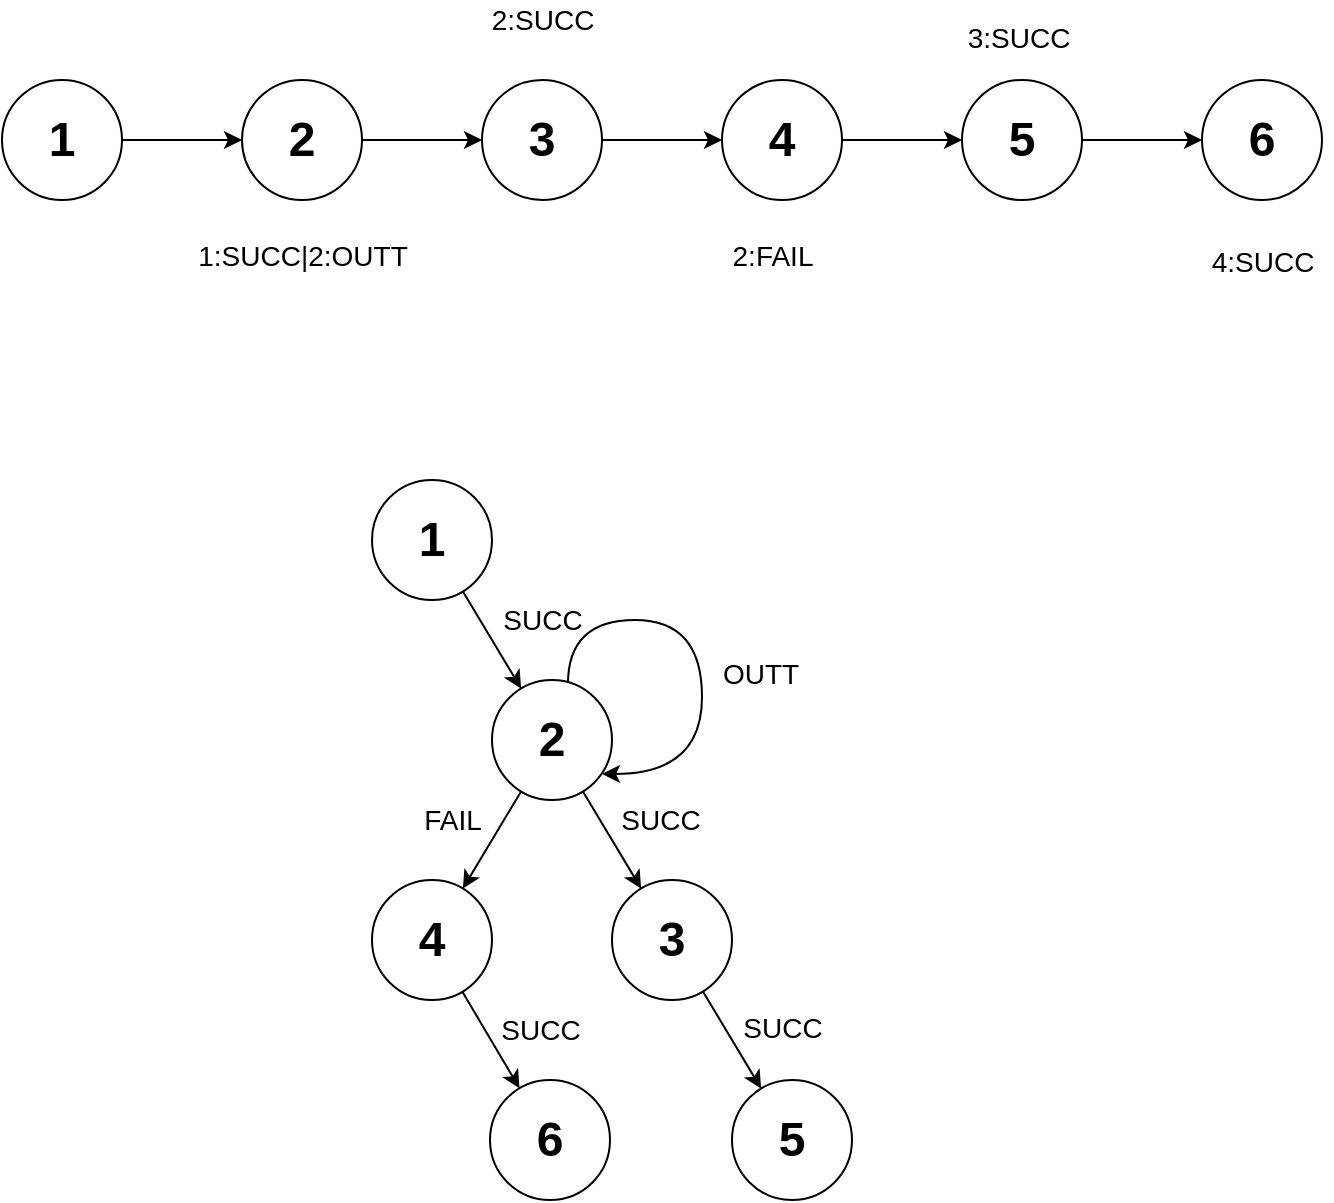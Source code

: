 <mxfile version="12.8.5" type="github">
  <diagram id="MtnH5aZ2na3wePGFbcis" name="第 1 页">
    <mxGraphModel dx="1421" dy="790" grid="1" gridSize="10" guides="1" tooltips="1" connect="1" arrows="1" fold="1" page="1" pageScale="1" pageWidth="827" pageHeight="1169" math="0" shadow="0">
      <root>
        <mxCell id="0" />
        <mxCell id="1" parent="0" />
        <mxCell id="x9At_Lj8S_RmXhp88nsb-6" style="edgeStyle=orthogonalEdgeStyle;rounded=0;orthogonalLoop=1;jettySize=auto;html=1;entryX=0;entryY=0.5;entryDx=0;entryDy=0;" edge="1" parent="1" source="x9At_Lj8S_RmXhp88nsb-1" target="x9At_Lj8S_RmXhp88nsb-2">
          <mxGeometry relative="1" as="geometry" />
        </mxCell>
        <mxCell id="x9At_Lj8S_RmXhp88nsb-1" value="1" style="ellipse;whiteSpace=wrap;html=1;aspect=fixed;fontSize=24;fontStyle=1" vertex="1" parent="1">
          <mxGeometry x="90" y="250" width="60" height="60" as="geometry" />
        </mxCell>
        <mxCell id="x9At_Lj8S_RmXhp88nsb-7" style="edgeStyle=orthogonalEdgeStyle;rounded=0;orthogonalLoop=1;jettySize=auto;html=1;entryX=0;entryY=0.5;entryDx=0;entryDy=0;" edge="1" parent="1" source="x9At_Lj8S_RmXhp88nsb-2" target="x9At_Lj8S_RmXhp88nsb-3">
          <mxGeometry relative="1" as="geometry" />
        </mxCell>
        <mxCell id="x9At_Lj8S_RmXhp88nsb-2" value="2" style="ellipse;whiteSpace=wrap;html=1;aspect=fixed;fontSize=24;fontStyle=1" vertex="1" parent="1">
          <mxGeometry x="210" y="250" width="60" height="60" as="geometry" />
        </mxCell>
        <mxCell id="x9At_Lj8S_RmXhp88nsb-8" style="edgeStyle=orthogonalEdgeStyle;rounded=0;orthogonalLoop=1;jettySize=auto;html=1;entryX=0;entryY=0.5;entryDx=0;entryDy=0;" edge="1" parent="1" source="x9At_Lj8S_RmXhp88nsb-3" target="x9At_Lj8S_RmXhp88nsb-4">
          <mxGeometry relative="1" as="geometry" />
        </mxCell>
        <mxCell id="x9At_Lj8S_RmXhp88nsb-3" value="3" style="ellipse;whiteSpace=wrap;html=1;aspect=fixed;fontSize=24;fontStyle=1" vertex="1" parent="1">
          <mxGeometry x="330" y="250" width="60" height="60" as="geometry" />
        </mxCell>
        <mxCell id="x9At_Lj8S_RmXhp88nsb-9" style="edgeStyle=orthogonalEdgeStyle;rounded=0;orthogonalLoop=1;jettySize=auto;html=1;entryX=0;entryY=0.5;entryDx=0;entryDy=0;" edge="1" parent="1" source="x9At_Lj8S_RmXhp88nsb-4" target="x9At_Lj8S_RmXhp88nsb-5">
          <mxGeometry relative="1" as="geometry" />
        </mxCell>
        <mxCell id="x9At_Lj8S_RmXhp88nsb-4" value="4" style="ellipse;whiteSpace=wrap;html=1;aspect=fixed;fontSize=24;fontStyle=1" vertex="1" parent="1">
          <mxGeometry x="450" y="250" width="60" height="60" as="geometry" />
        </mxCell>
        <mxCell id="x9At_Lj8S_RmXhp88nsb-11" style="edgeStyle=orthogonalEdgeStyle;rounded=0;orthogonalLoop=1;jettySize=auto;html=1;entryX=0;entryY=0.5;entryDx=0;entryDy=0;fontSize=24;" edge="1" parent="1" source="x9At_Lj8S_RmXhp88nsb-5" target="x9At_Lj8S_RmXhp88nsb-10">
          <mxGeometry relative="1" as="geometry" />
        </mxCell>
        <mxCell id="x9At_Lj8S_RmXhp88nsb-5" value="5" style="ellipse;whiteSpace=wrap;html=1;aspect=fixed;fontSize=24;fontStyle=1" vertex="1" parent="1">
          <mxGeometry x="570" y="250" width="60" height="60" as="geometry" />
        </mxCell>
        <mxCell id="x9At_Lj8S_RmXhp88nsb-10" value="6" style="ellipse;whiteSpace=wrap;html=1;aspect=fixed;fontSize=24;fontStyle=1" vertex="1" parent="1">
          <mxGeometry x="690" y="250" width="60" height="60" as="geometry" />
        </mxCell>
        <mxCell id="x9At_Lj8S_RmXhp88nsb-13" value="1:SUCC|2:OUTT" style="text;html=1;align=center;verticalAlign=middle;resizable=0;points=[];autosize=1;fontSize=14;" vertex="1" parent="1">
          <mxGeometry x="180" y="328" width="120" height="20" as="geometry" />
        </mxCell>
        <mxCell id="x9At_Lj8S_RmXhp88nsb-14" value="2:SUCC" style="text;html=1;align=center;verticalAlign=middle;resizable=0;points=[];autosize=1;fontSize=14;" vertex="1" parent="1">
          <mxGeometry x="325" y="210" width="70" height="20" as="geometry" />
        </mxCell>
        <mxCell id="x9At_Lj8S_RmXhp88nsb-15" value="2:FAIL" style="text;html=1;align=center;verticalAlign=middle;resizable=0;points=[];autosize=1;fontSize=14;" vertex="1" parent="1">
          <mxGeometry x="445" y="328" width="60" height="20" as="geometry" />
        </mxCell>
        <mxCell id="x9At_Lj8S_RmXhp88nsb-18" value="3:SUCC" style="text;html=1;align=center;verticalAlign=middle;resizable=0;points=[];autosize=1;fontSize=14;" vertex="1" parent="1">
          <mxGeometry x="563" y="219" width="70" height="20" as="geometry" />
        </mxCell>
        <mxCell id="x9At_Lj8S_RmXhp88nsb-19" value="4:SUCC" style="text;html=1;align=center;verticalAlign=middle;resizable=0;points=[];autosize=1;fontSize=14;" vertex="1" parent="1">
          <mxGeometry x="685" y="331" width="70" height="20" as="geometry" />
        </mxCell>
        <mxCell id="x9At_Lj8S_RmXhp88nsb-22" style="rounded=0;orthogonalLoop=1;jettySize=auto;html=1;fontSize=14;" edge="1" parent="1" source="x9At_Lj8S_RmXhp88nsb-20" target="x9At_Lj8S_RmXhp88nsb-21">
          <mxGeometry relative="1" as="geometry" />
        </mxCell>
        <mxCell id="x9At_Lj8S_RmXhp88nsb-20" value="1" style="ellipse;whiteSpace=wrap;html=1;aspect=fixed;fontSize=24;fontStyle=1" vertex="1" parent="1">
          <mxGeometry x="275" y="450" width="60" height="60" as="geometry" />
        </mxCell>
        <mxCell id="x9At_Lj8S_RmXhp88nsb-26" style="edgeStyle=none;rounded=0;orthogonalLoop=1;jettySize=auto;html=1;fontSize=14;" edge="1" parent="1" source="x9At_Lj8S_RmXhp88nsb-21" target="x9At_Lj8S_RmXhp88nsb-25">
          <mxGeometry relative="1" as="geometry" />
        </mxCell>
        <mxCell id="x9At_Lj8S_RmXhp88nsb-29" style="edgeStyle=none;rounded=0;orthogonalLoop=1;jettySize=auto;html=1;fontSize=14;" edge="1" parent="1" source="x9At_Lj8S_RmXhp88nsb-21" target="x9At_Lj8S_RmXhp88nsb-28">
          <mxGeometry relative="1" as="geometry" />
        </mxCell>
        <mxCell id="x9At_Lj8S_RmXhp88nsb-38" style="edgeStyle=orthogonalEdgeStyle;rounded=0;orthogonalLoop=1;jettySize=auto;html=1;fontSize=14;exitX=0.633;exitY=0.033;exitDx=0;exitDy=0;exitPerimeter=0;curved=1;" edge="1" parent="1" source="x9At_Lj8S_RmXhp88nsb-21">
          <mxGeometry relative="1" as="geometry">
            <mxPoint x="390" y="597" as="targetPoint" />
            <Array as="points">
              <mxPoint x="373" y="520" />
              <mxPoint x="440" y="520" />
              <mxPoint x="440" y="597" />
            </Array>
          </mxGeometry>
        </mxCell>
        <mxCell id="x9At_Lj8S_RmXhp88nsb-21" value="2" style="ellipse;whiteSpace=wrap;html=1;aspect=fixed;fontSize=24;fontStyle=1" vertex="1" parent="1">
          <mxGeometry x="335" y="550" width="60" height="60" as="geometry" />
        </mxCell>
        <mxCell id="x9At_Lj8S_RmXhp88nsb-24" value="&lt;div&gt;SUCC&lt;/div&gt;" style="text;html=1;align=center;verticalAlign=middle;resizable=0;points=[];autosize=1;fontSize=14;" vertex="1" parent="1">
          <mxGeometry x="335" y="510" width="50" height="20" as="geometry" />
        </mxCell>
        <mxCell id="x9At_Lj8S_RmXhp88nsb-32" style="edgeStyle=none;rounded=0;orthogonalLoop=1;jettySize=auto;html=1;fontSize=14;" edge="1" parent="1" source="x9At_Lj8S_RmXhp88nsb-25" target="x9At_Lj8S_RmXhp88nsb-31">
          <mxGeometry relative="1" as="geometry" />
        </mxCell>
        <mxCell id="x9At_Lj8S_RmXhp88nsb-25" value="3" style="ellipse;whiteSpace=wrap;html=1;aspect=fixed;fontSize=24;fontStyle=1" vertex="1" parent="1">
          <mxGeometry x="395" y="650" width="60" height="60" as="geometry" />
        </mxCell>
        <mxCell id="x9At_Lj8S_RmXhp88nsb-27" value="SUCC" style="text;html=1;align=center;verticalAlign=middle;resizable=0;points=[];autosize=1;fontSize=14;" vertex="1" parent="1">
          <mxGeometry x="394" y="610" width="50" height="20" as="geometry" />
        </mxCell>
        <mxCell id="x9At_Lj8S_RmXhp88nsb-36" style="edgeStyle=none;rounded=0;orthogonalLoop=1;jettySize=auto;html=1;fontSize=14;" edge="1" parent="1" source="x9At_Lj8S_RmXhp88nsb-28" target="x9At_Lj8S_RmXhp88nsb-35">
          <mxGeometry relative="1" as="geometry" />
        </mxCell>
        <mxCell id="x9At_Lj8S_RmXhp88nsb-28" value="4" style="ellipse;whiteSpace=wrap;html=1;aspect=fixed;fontSize=24;fontStyle=1" vertex="1" parent="1">
          <mxGeometry x="275" y="650" width="60" height="60" as="geometry" />
        </mxCell>
        <mxCell id="x9At_Lj8S_RmXhp88nsb-30" value="FAIL" style="text;html=1;align=center;verticalAlign=middle;resizable=0;points=[];autosize=1;fontSize=14;" vertex="1" parent="1">
          <mxGeometry x="295" y="610" width="40" height="20" as="geometry" />
        </mxCell>
        <mxCell id="x9At_Lj8S_RmXhp88nsb-31" value="5" style="ellipse;whiteSpace=wrap;html=1;aspect=fixed;fontSize=24;fontStyle=1" vertex="1" parent="1">
          <mxGeometry x="455" y="750" width="60" height="60" as="geometry" />
        </mxCell>
        <mxCell id="x9At_Lj8S_RmXhp88nsb-33" value="SUCC" style="text;html=1;align=center;verticalAlign=middle;resizable=0;points=[];autosize=1;fontSize=14;" vertex="1" parent="1">
          <mxGeometry x="455" y="714" width="50" height="20" as="geometry" />
        </mxCell>
        <mxCell id="x9At_Lj8S_RmXhp88nsb-35" value="6" style="ellipse;whiteSpace=wrap;html=1;aspect=fixed;fontSize=24;fontStyle=1" vertex="1" parent="1">
          <mxGeometry x="334" y="750" width="60" height="60" as="geometry" />
        </mxCell>
        <mxCell id="x9At_Lj8S_RmXhp88nsb-37" value="SUCC" style="text;html=1;align=center;verticalAlign=middle;resizable=0;points=[];autosize=1;fontSize=14;" vertex="1" parent="1">
          <mxGeometry x="334" y="715" width="50" height="20" as="geometry" />
        </mxCell>
        <mxCell id="x9At_Lj8S_RmXhp88nsb-39" value="OUTT" style="text;html=1;align=center;verticalAlign=middle;resizable=0;points=[];autosize=1;fontSize=14;" vertex="1" parent="1">
          <mxGeometry x="444" y="537" width="50" height="20" as="geometry" />
        </mxCell>
      </root>
    </mxGraphModel>
  </diagram>
</mxfile>
